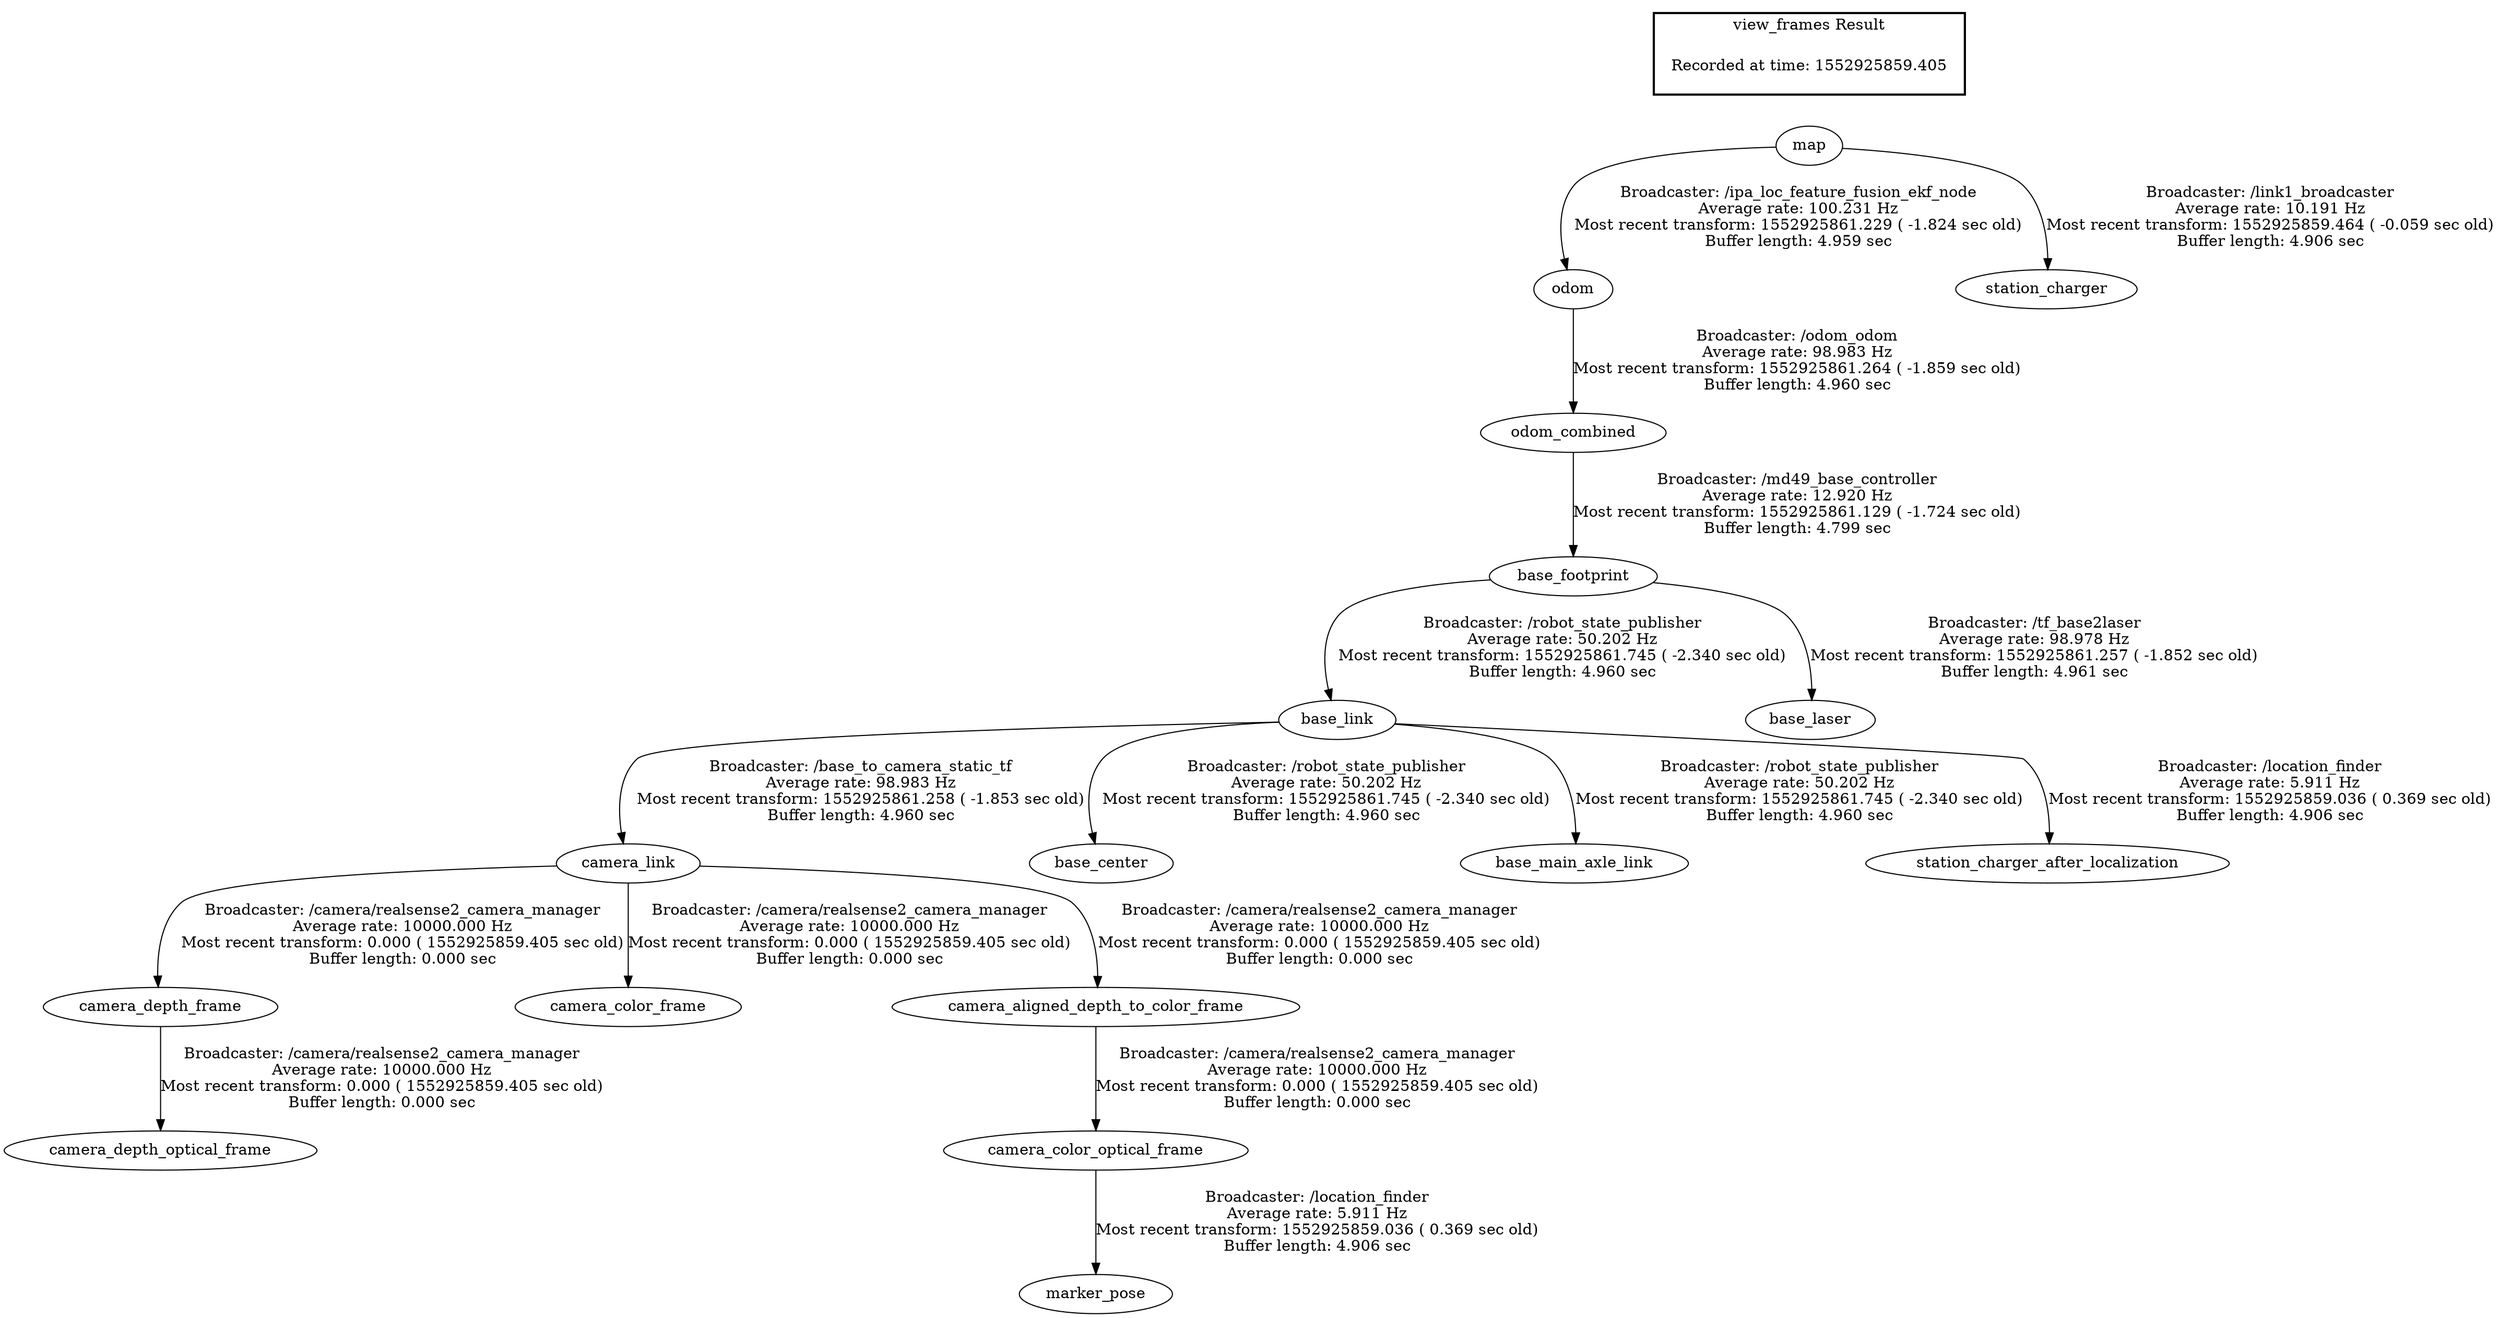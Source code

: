 digraph G {
"camera_link" -> "camera_depth_frame"[label="Broadcaster: /camera/realsense2_camera_manager\nAverage rate: 10000.000 Hz\nMost recent transform: 0.000 ( 1552925859.405 sec old)\nBuffer length: 0.000 sec\n"];
"base_link" -> "camera_link"[label="Broadcaster: /base_to_camera_static_tf\nAverage rate: 98.983 Hz\nMost recent transform: 1552925861.258 ( -1.853 sec old)\nBuffer length: 4.960 sec\n"];
"camera_depth_frame" -> "camera_depth_optical_frame"[label="Broadcaster: /camera/realsense2_camera_manager\nAverage rate: 10000.000 Hz\nMost recent transform: 0.000 ( 1552925859.405 sec old)\nBuffer length: 0.000 sec\n"];
"camera_link" -> "camera_color_frame"[label="Broadcaster: /camera/realsense2_camera_manager\nAverage rate: 10000.000 Hz\nMost recent transform: 0.000 ( 1552925859.405 sec old)\nBuffer length: 0.000 sec\n"];
"camera_aligned_depth_to_color_frame" -> "camera_color_optical_frame"[label="Broadcaster: /camera/realsense2_camera_manager\nAverage rate: 10000.000 Hz\nMost recent transform: 0.000 ( 1552925859.405 sec old)\nBuffer length: 0.000 sec\n"];
"camera_link" -> "camera_aligned_depth_to_color_frame"[label="Broadcaster: /camera/realsense2_camera_manager\nAverage rate: 10000.000 Hz\nMost recent transform: 0.000 ( 1552925859.405 sec old)\nBuffer length: 0.000 sec\n"];
"base_link" -> "base_center"[label="Broadcaster: /robot_state_publisher\nAverage rate: 50.202 Hz\nMost recent transform: 1552925861.745 ( -2.340 sec old)\nBuffer length: 4.960 sec\n"];
"base_footprint" -> "base_link"[label="Broadcaster: /robot_state_publisher\nAverage rate: 50.202 Hz\nMost recent transform: 1552925861.745 ( -2.340 sec old)\nBuffer length: 4.960 sec\n"];
"odom_combined" -> "base_footprint"[label="Broadcaster: /md49_base_controller\nAverage rate: 12.920 Hz\nMost recent transform: 1552925861.129 ( -1.724 sec old)\nBuffer length: 4.799 sec\n"];
"base_link" -> "base_main_axle_link"[label="Broadcaster: /robot_state_publisher\nAverage rate: 50.202 Hz\nMost recent transform: 1552925861.745 ( -2.340 sec old)\nBuffer length: 4.960 sec\n"];
"base_footprint" -> "base_laser"[label="Broadcaster: /tf_base2laser\nAverage rate: 98.978 Hz\nMost recent transform: 1552925861.257 ( -1.852 sec old)\nBuffer length: 4.961 sec\n"];
"odom" -> "odom_combined"[label="Broadcaster: /odom_odom\nAverage rate: 98.983 Hz\nMost recent transform: 1552925861.264 ( -1.859 sec old)\nBuffer length: 4.960 sec\n"];
"map" -> "odom"[label="Broadcaster: /ipa_loc_feature_fusion_ekf_node\nAverage rate: 100.231 Hz\nMost recent transform: 1552925861.229 ( -1.824 sec old)\nBuffer length: 4.959 sec\n"];
"camera_color_optical_frame" -> "marker_pose"[label="Broadcaster: /location_finder\nAverage rate: 5.911 Hz\nMost recent transform: 1552925859.036 ( 0.369 sec old)\nBuffer length: 4.906 sec\n"];
"base_link" -> "station_charger_after_localization"[label="Broadcaster: /location_finder\nAverage rate: 5.911 Hz\nMost recent transform: 1552925859.036 ( 0.369 sec old)\nBuffer length: 4.906 sec\n"];
"map" -> "station_charger"[label="Broadcaster: /link1_broadcaster\nAverage rate: 10.191 Hz\nMost recent transform: 1552925859.464 ( -0.059 sec old)\nBuffer length: 4.906 sec\n"];
edge [style=invis];
 subgraph cluster_legend { style=bold; color=black; label ="view_frames Result";
"Recorded at time: 1552925859.405"[ shape=plaintext ] ;
 }->"map";
}